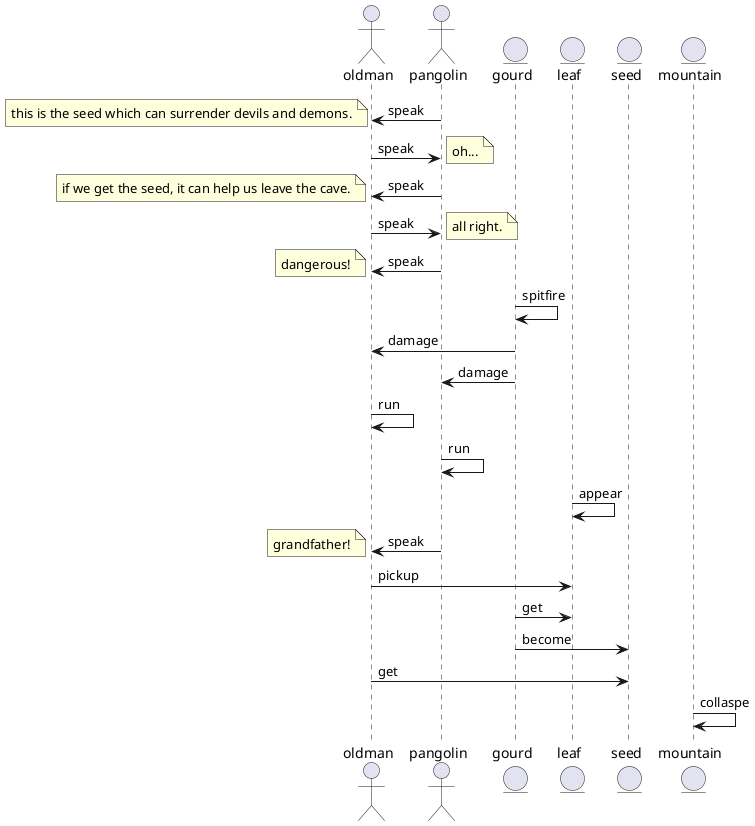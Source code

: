 @startuml time

actor oldman
actor pangolin
entity gourd
entity leaf
entity seed
entity mountain

pangolin -> oldman : speak
note left : this is the seed which can surrender devils and demons.
oldman -> pangolin : speak
note right : oh...
pangolin -> oldman : speak
note left : if we get the seed, it can help us leave the cave.
oldman -> pangolin : speak
note right : all right.
pangolin -> oldman : speak
note left : dangerous!
gourd -> gourd : spitfire
gourd -> oldman : damage
gourd -> pangolin : damage
oldman -> oldman : run
pangolin -> pangolin : run
leaf -> leaf : appear
pangolin -> oldman : speak
note left : grandfather!
oldman -> leaf : pickup
gourd -> leaf : get
gourd -> seed : become
oldman -> seed : get
mountain -> mountain : collaspe

@enduml